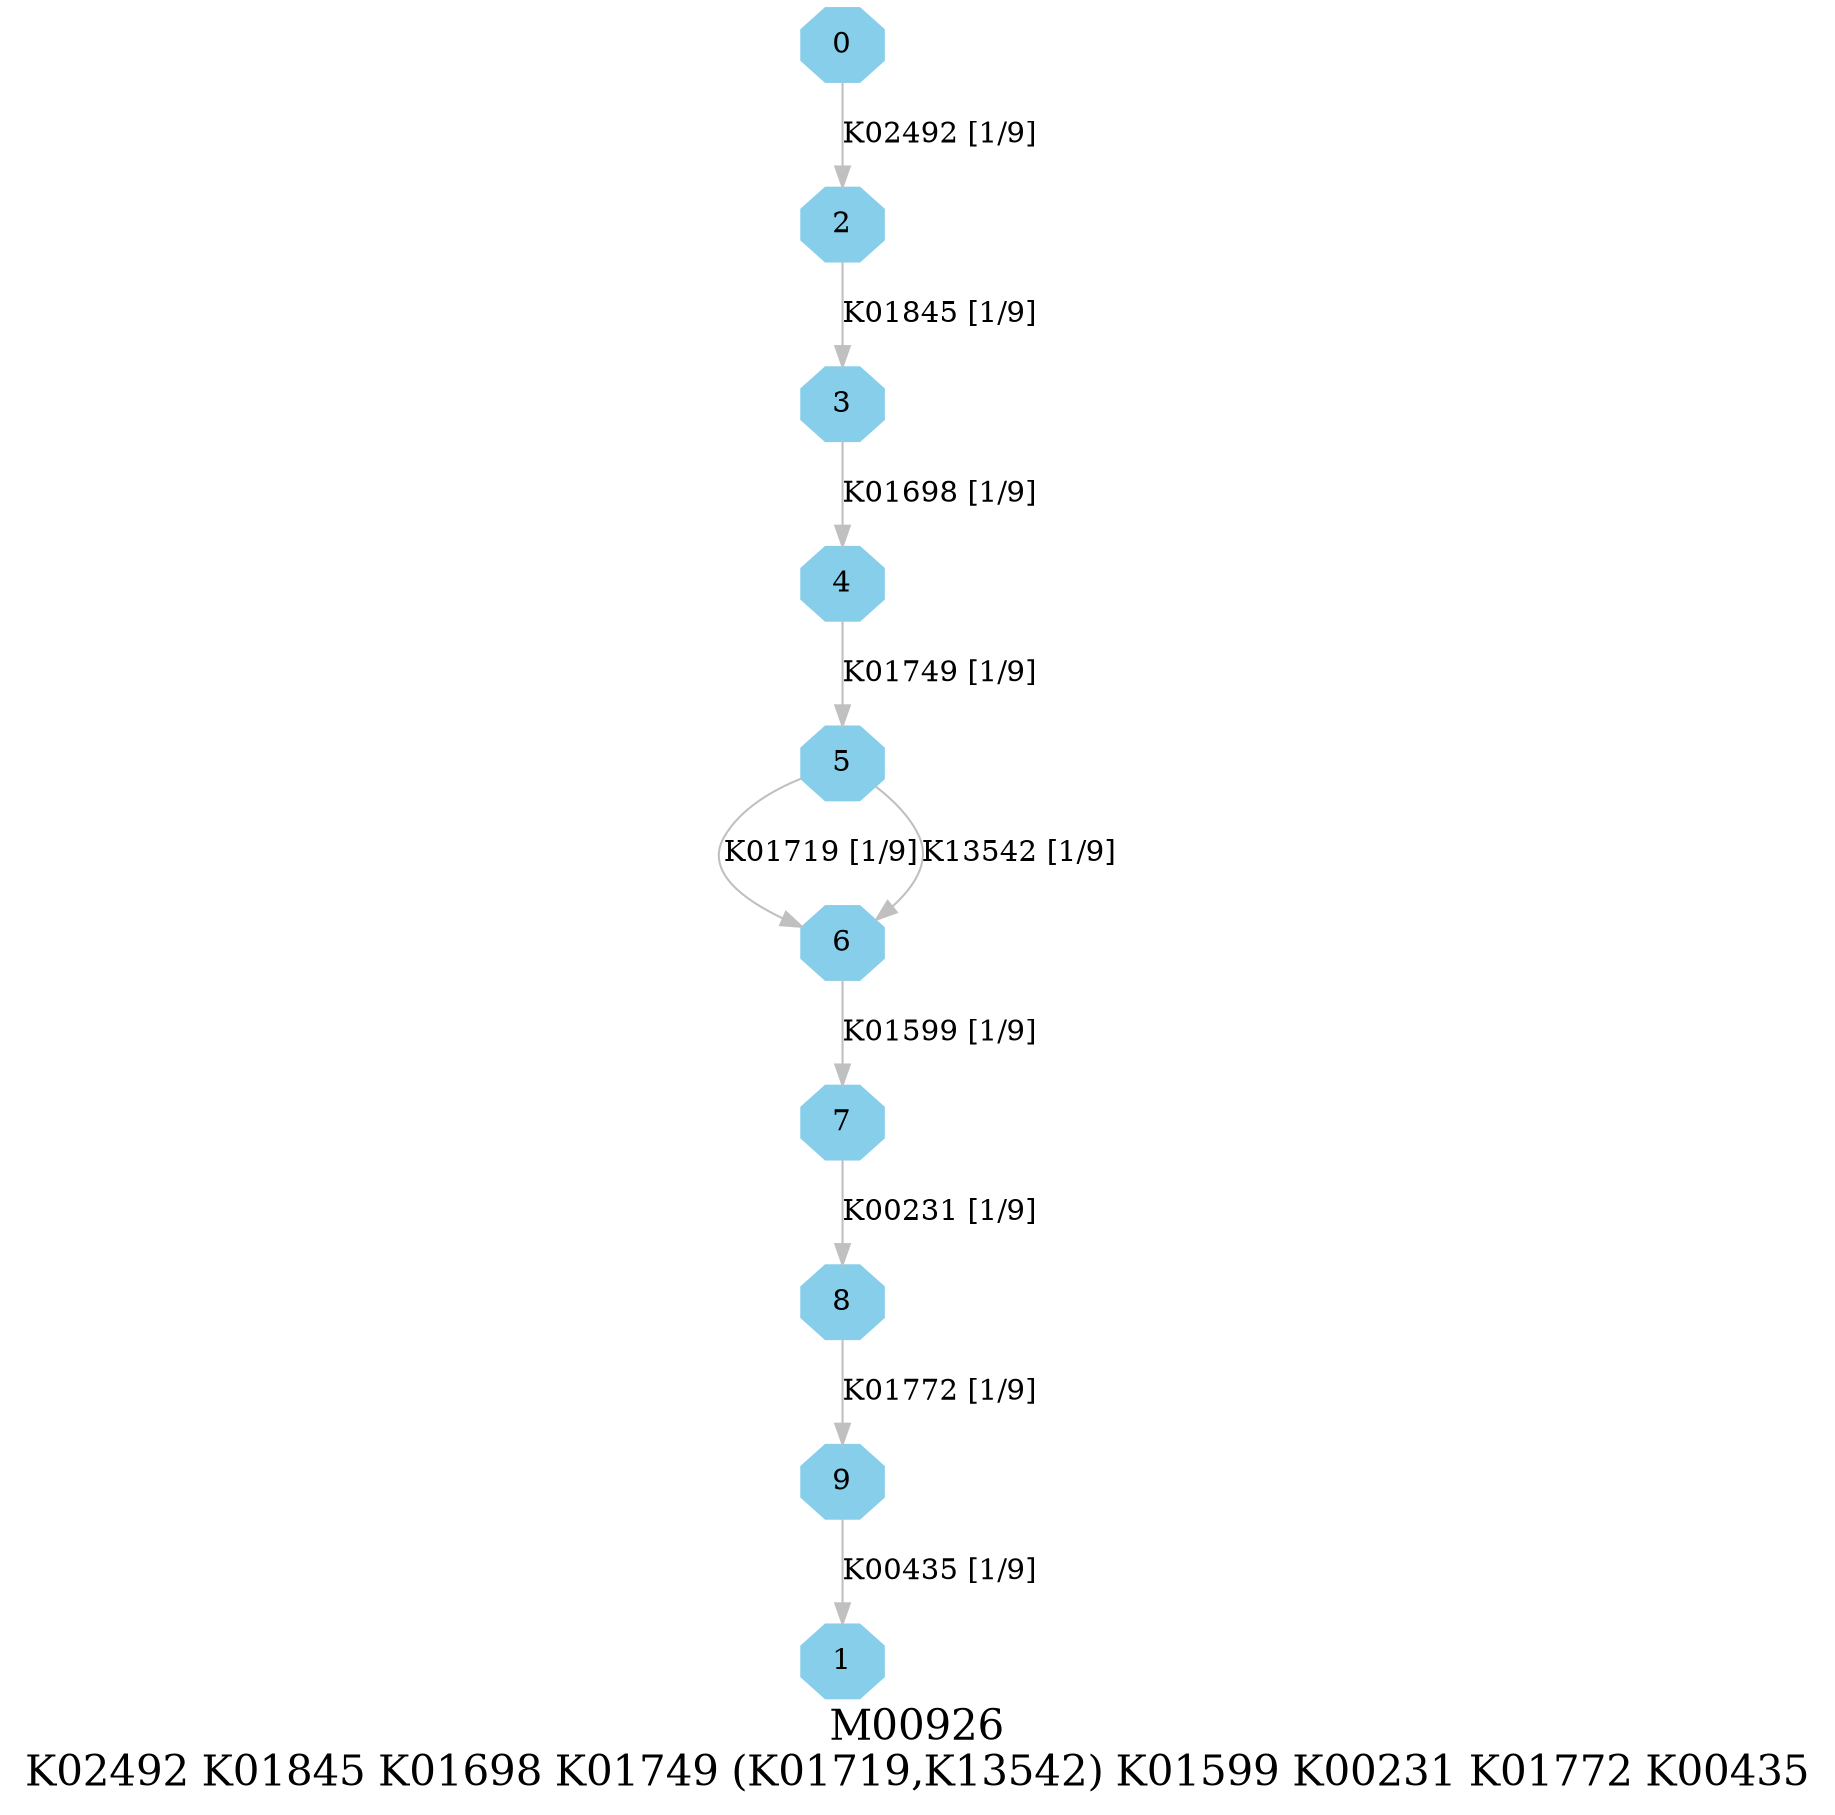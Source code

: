 digraph G {
graph [label="M00926
K02492 K01845 K01698 K01749 (K01719,K13542) K01599 K00231 K01772 K00435",fontsize=20];
node [shape=box,style=filled];
edge [len=3,color=grey];
{node [width=.3,height=.3,shape=octagon,style=filled,color=skyblue] 0 1 2 3 4 5 6 7 8 9 }
0 -> 2 [label="K02492 [1/9]"];
2 -> 3 [label="K01845 [1/9]"];
3 -> 4 [label="K01698 [1/9]"];
4 -> 5 [label="K01749 [1/9]"];
5 -> 6 [label="K01719 [1/9]"];
5 -> 6 [label="K13542 [1/9]"];
6 -> 7 [label="K01599 [1/9]"];
7 -> 8 [label="K00231 [1/9]"];
8 -> 9 [label="K01772 [1/9]"];
9 -> 1 [label="K00435 [1/9]"];
}